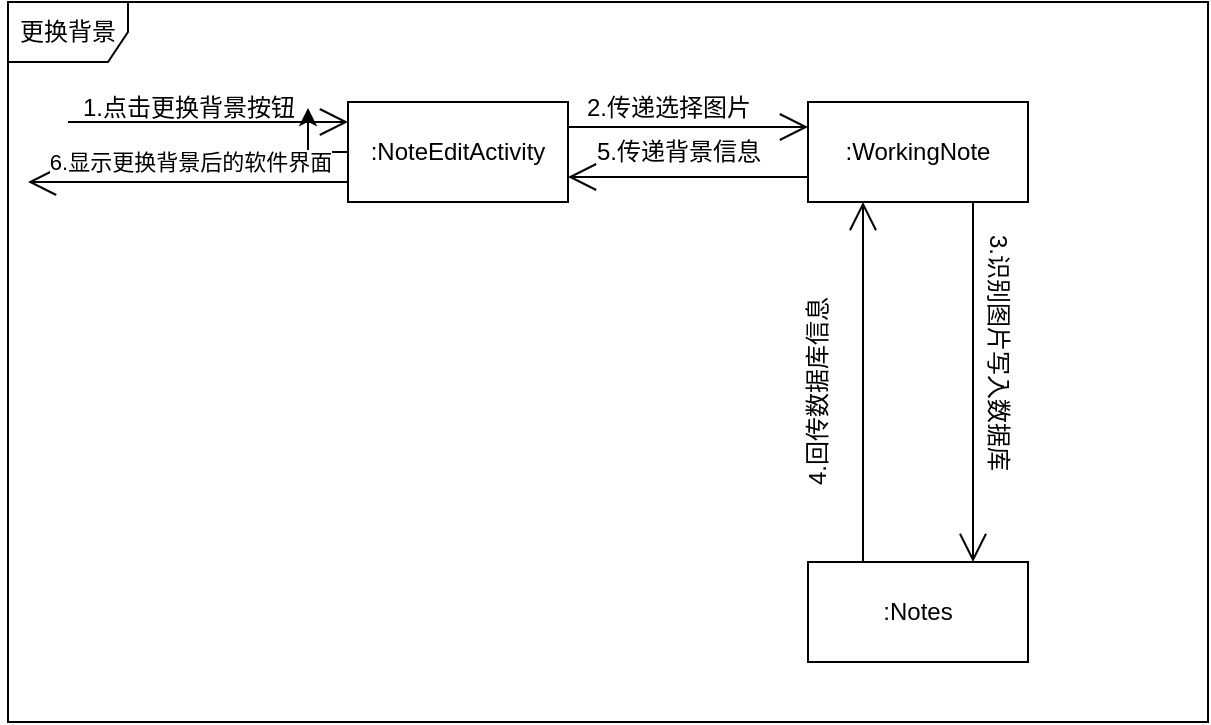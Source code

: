 <mxfile version="22.1.4" type="device">
  <diagram name="Page-1" id="929967ad-93f9-6ef4-fab6-5d389245f69c">
    <mxGraphModel dx="1032" dy="434" grid="1" gridSize="10" guides="1" tooltips="1" connect="1" arrows="1" fold="1" page="1" pageScale="1.5" pageWidth="1169" pageHeight="826" background="none" math="0" shadow="0">
      <root>
        <mxCell id="0" style=";html=1;" />
        <mxCell id="1" style=";html=1;" parent="0" />
        <mxCell id="sLNT8vMcKbHzTjfFRy0S-1" value="更换背景" style="shape=umlFrame;whiteSpace=wrap;html=1;pointerEvents=0;" parent="1" vertex="1">
          <mxGeometry x="430" y="270" width="600" height="360" as="geometry" />
        </mxCell>
        <mxCell id="2JLi2Je-i2PZ2nTk0Q3V-1" value="" style="edgeStyle=orthogonalEdgeStyle;rounded=0;orthogonalLoop=1;jettySize=auto;html=1;" edge="1" parent="1" source="sLNT8vMcKbHzTjfFRy0S-3" target="sLNT8vMcKbHzTjfFRy0S-10">
          <mxGeometry relative="1" as="geometry" />
        </mxCell>
        <mxCell id="sLNT8vMcKbHzTjfFRy0S-3" value=":NoteEditActivity" style="html=1;whiteSpace=wrap;" parent="1" vertex="1">
          <mxGeometry x="600" y="320" width="110" height="50" as="geometry" />
        </mxCell>
        <mxCell id="sLNT8vMcKbHzTjfFRy0S-9" value="" style="endArrow=open;endFill=1;endSize=12;html=1;rounded=0;" parent="1" edge="1">
          <mxGeometry width="160" relative="1" as="geometry">
            <mxPoint x="460" y="330" as="sourcePoint" />
            <mxPoint x="600" y="330" as="targetPoint" />
          </mxGeometry>
        </mxCell>
        <mxCell id="sLNT8vMcKbHzTjfFRy0S-10" value="1.点击更换背景按钮" style="text;html=1;align=center;verticalAlign=middle;resizable=0;points=[];autosize=1;strokeColor=none;fillColor=none;" parent="1" vertex="1">
          <mxGeometry x="455" y="308" width="130" height="30" as="geometry" />
        </mxCell>
        <mxCell id="sLNT8vMcKbHzTjfFRy0S-11" value="" style="endArrow=open;endFill=1;endSize=12;html=1;rounded=0;" parent="1" edge="1">
          <mxGeometry width="160" relative="1" as="geometry">
            <mxPoint x="600" y="360" as="sourcePoint" />
            <mxPoint x="440" y="360" as="targetPoint" />
          </mxGeometry>
        </mxCell>
        <mxCell id="sLNT8vMcKbHzTjfFRy0S-12" value="6.显示更换背景后的软件界面" style="edgeLabel;html=1;align=center;verticalAlign=middle;resizable=0;points=[];" parent="sLNT8vMcKbHzTjfFRy0S-11" vertex="1" connectable="0">
          <mxGeometry x="0.209" y="1" relative="1" as="geometry">
            <mxPoint x="17" y="-11" as="offset" />
          </mxGeometry>
        </mxCell>
        <mxCell id="sLNT8vMcKbHzTjfFRy0S-13" value="" style="endArrow=open;endFill=1;endSize=12;html=1;rounded=0;entryX=0;entryY=0.25;entryDx=0;entryDy=0;exitX=1;exitY=0.25;exitDx=0;exitDy=0;" parent="1" source="sLNT8vMcKbHzTjfFRy0S-3" target="sLNT8vMcKbHzTjfFRy0S-14" edge="1">
          <mxGeometry width="160" relative="1" as="geometry">
            <mxPoint x="710" y="344.57" as="sourcePoint" />
            <mxPoint x="870" y="344.57" as="targetPoint" />
          </mxGeometry>
        </mxCell>
        <mxCell id="sLNT8vMcKbHzTjfFRy0S-14" value=":WorkingNote" style="html=1;whiteSpace=wrap;" parent="1" vertex="1">
          <mxGeometry x="830" y="320" width="110" height="50" as="geometry" />
        </mxCell>
        <mxCell id="sLNT8vMcKbHzTjfFRy0S-15" value="2.传递选择图片" style="text;html=1;align=center;verticalAlign=middle;resizable=0;points=[];autosize=1;strokeColor=none;fillColor=none;" parent="1" vertex="1">
          <mxGeometry x="705" y="308" width="110" height="30" as="geometry" />
        </mxCell>
        <mxCell id="sLNT8vMcKbHzTjfFRy0S-16" value="" style="endArrow=open;endFill=1;endSize=12;html=1;rounded=0;exitX=0;exitY=0.75;exitDx=0;exitDy=0;entryX=1;entryY=0.75;entryDx=0;entryDy=0;" parent="1" source="sLNT8vMcKbHzTjfFRy0S-14" target="sLNT8vMcKbHzTjfFRy0S-3" edge="1">
          <mxGeometry width="160" relative="1" as="geometry">
            <mxPoint x="700" y="400" as="sourcePoint" />
            <mxPoint x="860" y="400" as="targetPoint" />
          </mxGeometry>
        </mxCell>
        <mxCell id="sLNT8vMcKbHzTjfFRy0S-17" value=":Notes" style="html=1;whiteSpace=wrap;" parent="1" vertex="1">
          <mxGeometry x="830" y="550" width="110" height="50" as="geometry" />
        </mxCell>
        <mxCell id="sLNT8vMcKbHzTjfFRy0S-18" value="" style="endArrow=open;endFill=1;endSize=12;html=1;rounded=0;exitX=0.75;exitY=1;exitDx=0;exitDy=0;entryX=0.75;entryY=0;entryDx=0;entryDy=0;" parent="1" source="sLNT8vMcKbHzTjfFRy0S-14" target="sLNT8vMcKbHzTjfFRy0S-17" edge="1">
          <mxGeometry width="160" relative="1" as="geometry">
            <mxPoint x="650" y="490" as="sourcePoint" />
            <mxPoint x="810" y="490" as="targetPoint" />
          </mxGeometry>
        </mxCell>
        <mxCell id="sLNT8vMcKbHzTjfFRy0S-19" value="3.识别图片写入数据库" style="text;html=1;align=center;verticalAlign=middle;resizable=0;points=[];autosize=1;strokeColor=none;fillColor=none;rotation=90;" parent="1" vertex="1">
          <mxGeometry x="855" y="430" width="140" height="30" as="geometry" />
        </mxCell>
        <mxCell id="sLNT8vMcKbHzTjfFRy0S-20" value="" style="endArrow=open;endFill=1;endSize=12;html=1;rounded=0;exitX=0.25;exitY=0;exitDx=0;exitDy=0;entryX=0.25;entryY=1;entryDx=0;entryDy=0;" parent="1" source="sLNT8vMcKbHzTjfFRy0S-17" target="sLNT8vMcKbHzTjfFRy0S-14" edge="1">
          <mxGeometry width="160" relative="1" as="geometry">
            <mxPoint x="750" y="440" as="sourcePoint" />
            <mxPoint x="910" y="440" as="targetPoint" />
          </mxGeometry>
        </mxCell>
        <mxCell id="sLNT8vMcKbHzTjfFRy0S-21" value="4.回传数据库信息" style="text;html=1;align=center;verticalAlign=middle;resizable=0;points=[];autosize=1;strokeColor=none;fillColor=none;rotation=-90;" parent="1" vertex="1">
          <mxGeometry x="775" y="450" width="120" height="30" as="geometry" />
        </mxCell>
        <mxCell id="sLNT8vMcKbHzTjfFRy0S-22" value="5.传递背景信息" style="text;html=1;align=center;verticalAlign=middle;resizable=0;points=[];autosize=1;strokeColor=none;fillColor=none;" parent="1" vertex="1">
          <mxGeometry x="710" y="330" width="110" height="30" as="geometry" />
        </mxCell>
      </root>
    </mxGraphModel>
  </diagram>
</mxfile>

